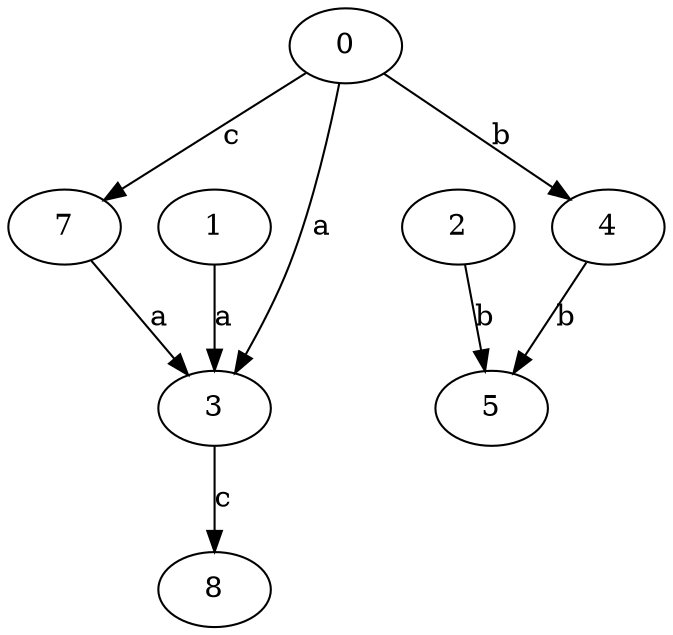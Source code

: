 strict digraph  {
0;
2;
3;
4;
5;
1;
7;
8;
0 -> 3  [label=a];
0 -> 4  [label=b];
0 -> 7  [label=c];
2 -> 5  [label=b];
3 -> 8  [label=c];
4 -> 5  [label=b];
1 -> 3  [label=a];
7 -> 3  [label=a];
}
